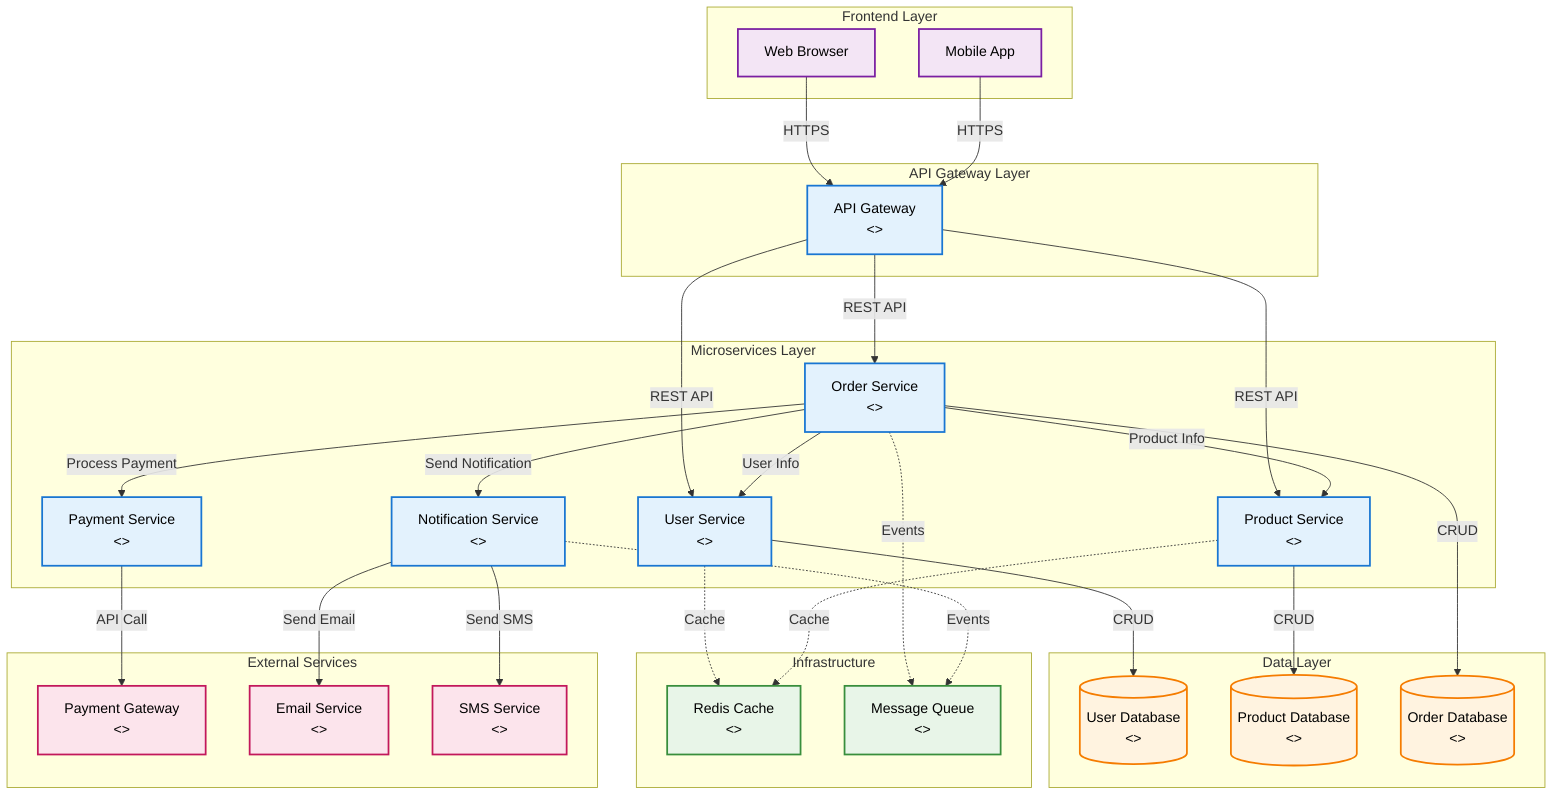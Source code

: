 graph TB
    subgraph "Frontend Layer"
        WEB[Web Browser]
        MOBILE[Mobile App]
    end
    
    subgraph "API Gateway Layer"
        GATEWAY[API Gateway<br/><<component>>]
    end
    
    subgraph "Microservices Layer"
        USER[User Service<br/><<service>>]
        PRODUCT[Product Service<br/><<service>>]
        ORDER[Order Service<br/><<service>>]
        PAYMENT[Payment Service<br/><<service>>]
        NOTIFICATION[Notification Service<br/><<service>>]
    end
    
    subgraph "Data Layer"
        USERDB[(User Database<br/><<database>>)]
        PRODUCTDB[(Product Database<br/><<database>>)]
        ORDERDB[(Order Database<br/><<database>>)]
    end
    
    subgraph "External Services"
        PAYMENTGW[Payment Gateway<br/><<external>>]
        EMAIL[Email Service<br/><<external>>]
        SMS[SMS Service<br/><<external>>]
    end
    
    subgraph "Infrastructure"
        CACHE[Redis Cache<br/><<cache>>]
        QUEUE[Message Queue<br/><<messaging>>]
    end
    
    %% Client connections
    WEB -->|HTTPS| GATEWAY
    MOBILE -->|HTTPS| GATEWAY
    
    %% Gateway routing
    GATEWAY -->|REST API| USER
    GATEWAY -->|REST API| PRODUCT
    GATEWAY -->|REST API| ORDER
    
    %% Service dependencies
    ORDER -->|User Info| USER
    ORDER -->|Product Info| PRODUCT
    ORDER -->|Process Payment| PAYMENT
    ORDER -->|Send Notification| NOTIFICATION
    
    %% Data connections
    USER -->|CRUD| USERDB
    PRODUCT -->|CRUD| PRODUCTDB
    ORDER -->|CRUD| ORDERDB
    
    %% External integrations
    PAYMENT -->|API Call| PAYMENTGW
    NOTIFICATION -->|Send Email| EMAIL
    NOTIFICATION -->|Send SMS| SMS
    
    %% Infrastructure usage
    USER -.->|Cache| CACHE
    PRODUCT -.->|Cache| CACHE
    ORDER -.->|Events| QUEUE
    NOTIFICATION -.->|Events| QUEUE
    
    %% Styling
    classDef serviceClass fill:#e3f2fd,stroke:#1976d2,stroke-width:2px,color:#000
    classDef databaseClass fill:#fff3e0,stroke:#f57c00,stroke-width:2px,color:#000
    classDef externalClass fill:#fce4ec,stroke:#c2185b,stroke-width:2px,color:#000
    classDef infraClass fill:#e8f5e8,stroke:#388e3c,stroke-width:2px,color:#000
    classDef clientClass fill:#f3e5f5,stroke:#7b1fa2,stroke-width:2px,color:#000
    
    class USER,PRODUCT,ORDER,PAYMENT,NOTIFICATION,GATEWAY serviceClass
    class USERDB,PRODUCTDB,ORDERDB databaseClass
    class PAYMENTGW,EMAIL,SMS externalClass
    class CACHE,QUEUE infraClass
    class WEB,MOBILE clientClass